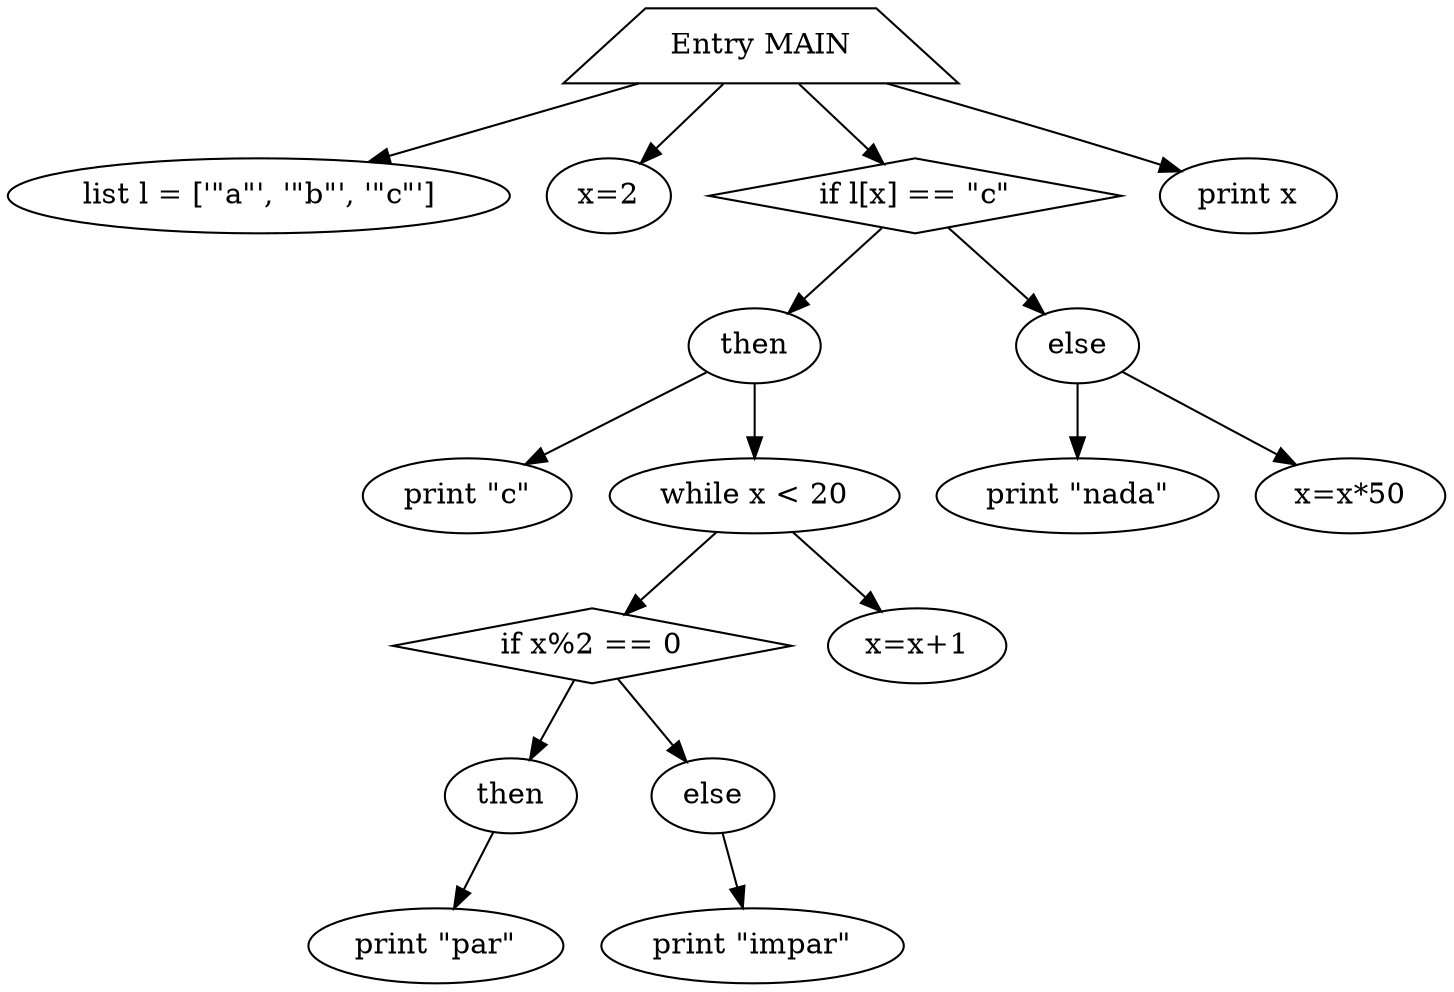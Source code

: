digraph sdg {
	0 [label="Entry MAIN" shape=trapezium]
	1 [label="list l = ['\"a\"', '\"b\"', '\"c\"']"]
	0 -> 1
	2 [label="x=2"]
	0 -> 2
	3 [label="if l[x] == \"c\"" shape=diamond]
	4 [label=then]
	3 -> 4
	5 [label="print \"c\""]
	4 -> 5
	6 [label="while x < 20"]
	4 -> 6
	7 [label="if x%2 == 0" shape=diamond]
	8 [label=then]
	7 -> 8
	9 [label="print \"par\""]
	8 -> 9
	10 [label=else]
	7 -> 10
	11 [label="print \"impar\""]
	10 -> 11
	6 -> 7
	12 [label="x=x+1"]
	6 -> 12
	13 [label=else]
	3 -> 13
	14 [label="print \"nada\""]
	13 -> 14
	15 [label="x=x*50"]
	13 -> 15
	0 -> 3
	16 [label="print x"]
	0 -> 16
}
